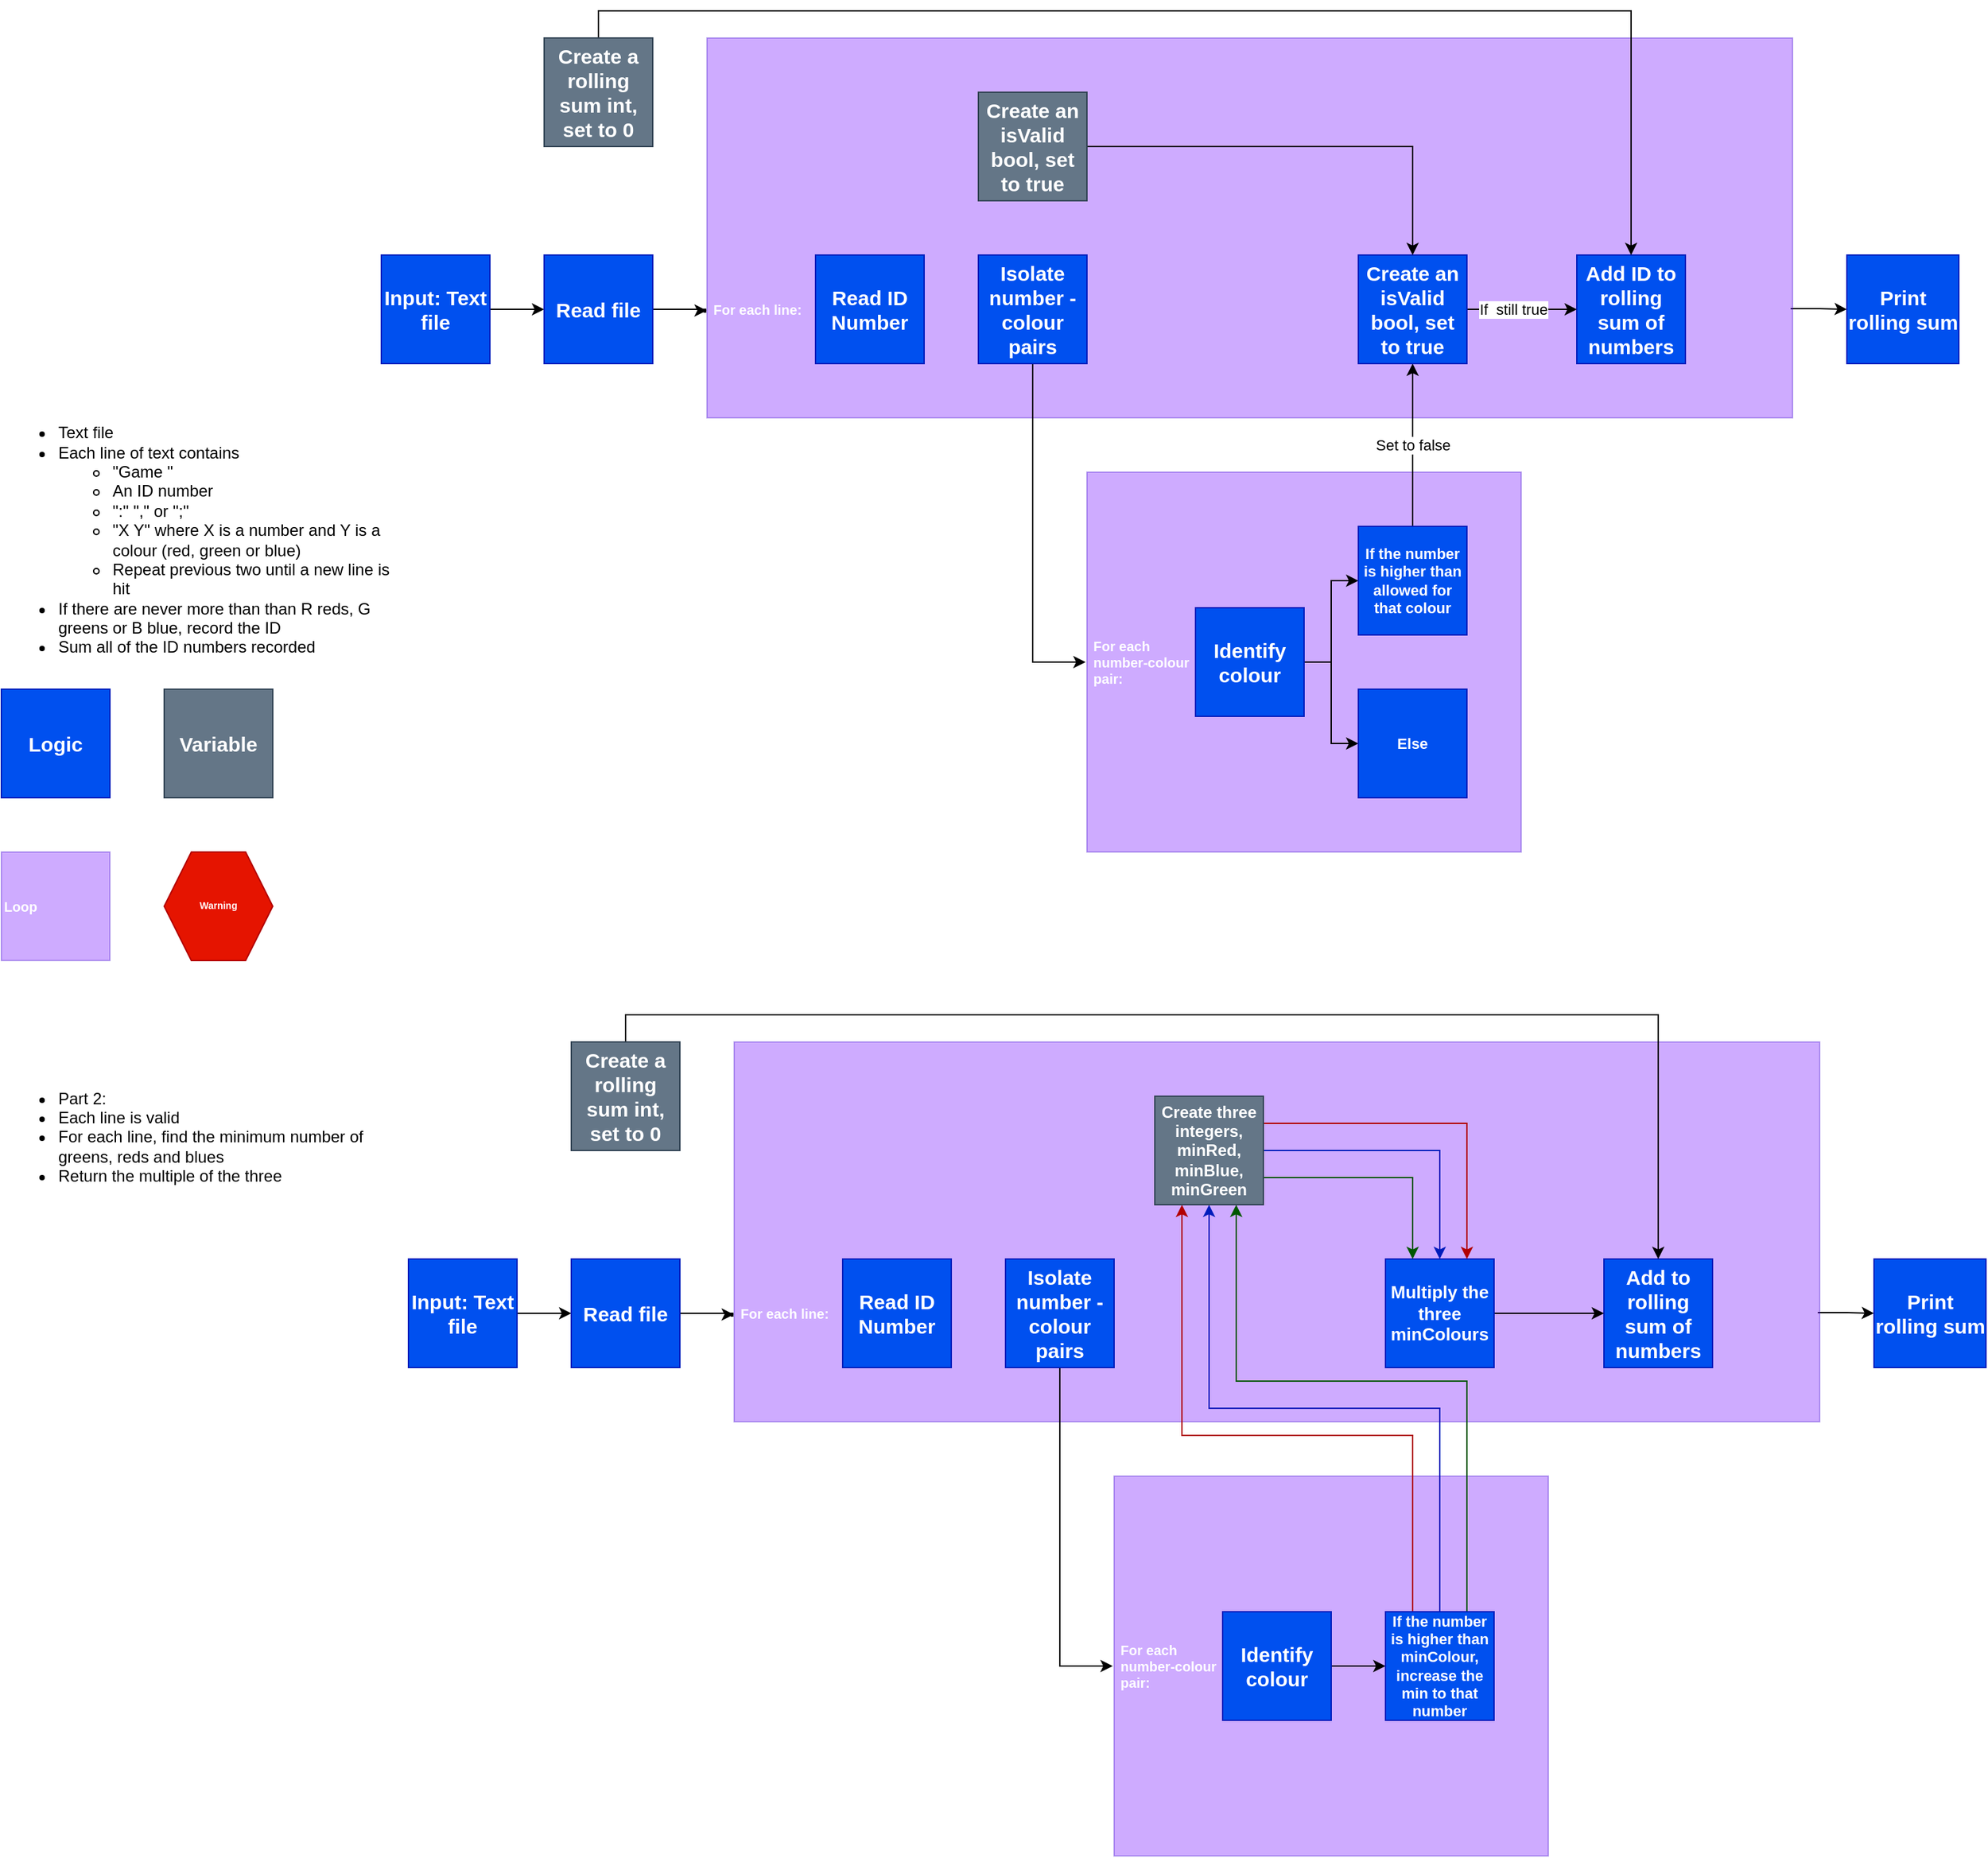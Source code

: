 <mxfile version="22.0.0" type="device">
  <diagram name="Page-1" id="vqjAzrfxEGKw4viCECDy">
    <mxGraphModel dx="1195" dy="1866" grid="1" gridSize="10" guides="1" tooltips="1" connect="1" arrows="1" fold="1" page="1" pageScale="1" pageWidth="827" pageHeight="1169" math="0" shadow="0">
      <root>
        <mxCell id="0" />
        <mxCell id="1" parent="0" />
        <mxCell id="XqE2a7MelFlq-JSurqiv-17" value="&amp;nbsp;For each &lt;br&gt;&amp;nbsp;number-colour &lt;br&gt;&amp;nbsp;pair:" style="rounded=0;whiteSpace=wrap;html=1;fillColor=#6a00ff;fontColor=#ffffff;strokeColor=#3700CC;fontSize=10;fontStyle=1;align=left;opacity=33;perimeterSpacing=1;strokeWidth=1;" vertex="1" parent="1">
          <mxGeometry x="840" y="240" width="320" height="280" as="geometry" />
        </mxCell>
        <mxCell id="XqE2a7MelFlq-JSurqiv-1" style="edgeStyle=orthogonalEdgeStyle;rounded=0;orthogonalLoop=1;jettySize=auto;html=1;exitX=1;exitY=0.5;exitDx=0;exitDy=0;entryX=0;entryY=0.5;entryDx=0;entryDy=0;" edge="1" parent="1" source="XqE2a7MelFlq-JSurqiv-2" target="XqE2a7MelFlq-JSurqiv-5">
          <mxGeometry relative="1" as="geometry" />
        </mxCell>
        <mxCell id="XqE2a7MelFlq-JSurqiv-2" value="Input: Text file" style="rounded=0;whiteSpace=wrap;html=1;fillColor=#0050ef;fontColor=#ffffff;strokeColor=#001DBC;fontSize=15;fontStyle=1" vertex="1" parent="1">
          <mxGeometry x="320" y="80" width="80" height="80" as="geometry" />
        </mxCell>
        <mxCell id="XqE2a7MelFlq-JSurqiv-3" value="&lt;div style=&quot;&quot;&gt;&lt;ul&gt;&lt;li&gt;&lt;span style=&quot;background-color: initial;&quot;&gt;Text file&lt;/span&gt;&lt;/li&gt;&lt;li&gt;Each line of text contains&amp;nbsp;&lt;/li&gt;&lt;ul&gt;&lt;li&gt;&quot;Game &quot;&lt;/li&gt;&lt;li&gt;An ID number&lt;/li&gt;&lt;li&gt;&quot;:&quot; &quot;,&quot; or &quot;;&quot;&lt;/li&gt;&lt;li&gt;&quot;X Y&quot; where X is a number and Y is a colour (red, green or blue)&lt;/li&gt;&lt;li&gt;Repeat previous two until a new line is hit&lt;/li&gt;&lt;/ul&gt;&lt;li&gt;If there are never more than than R reds, G greens or B blue, record the ID&amp;nbsp;&lt;/li&gt;&lt;li&gt;Sum all of the ID numbers recorded&lt;/li&gt;&lt;/ul&gt;&lt;/div&gt;" style="text;html=1;strokeColor=none;fillColor=none;align=left;verticalAlign=middle;whiteSpace=wrap;rounded=0;" vertex="1" parent="1">
          <mxGeometry x="40" y="200" width="300" height="180" as="geometry" />
        </mxCell>
        <mxCell id="XqE2a7MelFlq-JSurqiv-4" style="edgeStyle=orthogonalEdgeStyle;rounded=0;orthogonalLoop=1;jettySize=auto;html=1;exitX=1;exitY=0.5;exitDx=0;exitDy=0;entryX=0.001;entryY=0.716;entryDx=0;entryDy=0;entryPerimeter=0;" edge="1" parent="1" source="XqE2a7MelFlq-JSurqiv-5" target="XqE2a7MelFlq-JSurqiv-7">
          <mxGeometry relative="1" as="geometry">
            <Array as="points">
              <mxPoint x="559" y="120" />
              <mxPoint x="559" y="122" />
              <mxPoint x="558" y="122" />
              <mxPoint x="558" y="121" />
            </Array>
          </mxGeometry>
        </mxCell>
        <mxCell id="XqE2a7MelFlq-JSurqiv-5" value="Read file" style="rounded=0;whiteSpace=wrap;html=1;fillColor=#0050ef;fontColor=#ffffff;strokeColor=#001DBC;fontSize=15;fontStyle=1" vertex="1" parent="1">
          <mxGeometry x="440" y="80" width="80" height="80" as="geometry" />
        </mxCell>
        <mxCell id="XqE2a7MelFlq-JSurqiv-6" value="" style="edgeStyle=orthogonalEdgeStyle;rounded=0;orthogonalLoop=1;jettySize=auto;html=1;exitX=0.997;exitY=0.711;exitDx=0;exitDy=0;exitPerimeter=0;" edge="1" parent="1" source="XqE2a7MelFlq-JSurqiv-7" target="XqE2a7MelFlq-JSurqiv-13">
          <mxGeometry relative="1" as="geometry">
            <mxPoint x="1321" y="120" as="sourcePoint" />
          </mxGeometry>
        </mxCell>
        <mxCell id="XqE2a7MelFlq-JSurqiv-7" value="&lt;br&gt;&lt;br&gt;&lt;br&gt;&lt;br&gt;&lt;br&gt;&lt;br&gt;&lt;br&gt;&lt;br&gt;&lt;br&gt;&lt;br&gt;&amp;nbsp;For each line:" style="rounded=0;whiteSpace=wrap;html=1;fillColor=#6a00ff;fontColor=#ffffff;strokeColor=#3700CC;fontSize=10;fontStyle=1;align=left;opacity=33;perimeterSpacing=1;strokeWidth=1;" vertex="1" parent="1">
          <mxGeometry x="560" y="-80" width="800" height="280" as="geometry" />
        </mxCell>
        <mxCell id="XqE2a7MelFlq-JSurqiv-9" value="Read ID Number" style="rounded=0;whiteSpace=wrap;html=1;fillColor=#0050ef;fontColor=#ffffff;strokeColor=#001DBC;fontSize=15;fontStyle=1" vertex="1" parent="1">
          <mxGeometry x="640" y="80" width="80" height="80" as="geometry" />
        </mxCell>
        <mxCell id="XqE2a7MelFlq-JSurqiv-12" value="Add ID to&lt;br&gt;rolling sum of numbers" style="rounded=0;whiteSpace=wrap;html=1;fillColor=#0050ef;fontColor=#ffffff;strokeColor=#001DBC;fontSize=15;fontStyle=1" vertex="1" parent="1">
          <mxGeometry x="1201" y="80" width="80" height="80" as="geometry" />
        </mxCell>
        <mxCell id="XqE2a7MelFlq-JSurqiv-13" value="Print rolling sum" style="rounded=0;whiteSpace=wrap;html=1;fillColor=#0050ef;fontColor=#ffffff;strokeColor=#001DBC;fontSize=15;fontStyle=1" vertex="1" parent="1">
          <mxGeometry x="1400" y="80" width="82.5" height="80" as="geometry" />
        </mxCell>
        <mxCell id="XqE2a7MelFlq-JSurqiv-22" style="edgeStyle=orthogonalEdgeStyle;rounded=0;orthogonalLoop=1;jettySize=auto;html=1;exitX=0.5;exitY=1;exitDx=0;exitDy=0;entryX=0;entryY=0.5;entryDx=0;entryDy=0;" edge="1" parent="1" source="XqE2a7MelFlq-JSurqiv-15" target="XqE2a7MelFlq-JSurqiv-17">
          <mxGeometry relative="1" as="geometry" />
        </mxCell>
        <mxCell id="XqE2a7MelFlq-JSurqiv-15" value="Isolate number - colour pairs" style="rounded=0;whiteSpace=wrap;html=1;fillColor=#0050ef;fontColor=#ffffff;strokeColor=#001DBC;fontSize=15;fontStyle=1" vertex="1" parent="1">
          <mxGeometry x="760" y="80" width="80" height="80" as="geometry" />
        </mxCell>
        <mxCell id="XqE2a7MelFlq-JSurqiv-23" style="edgeStyle=orthogonalEdgeStyle;rounded=0;orthogonalLoop=1;jettySize=auto;html=1;exitX=1;exitY=0.5;exitDx=0;exitDy=0;entryX=0;entryY=0.5;entryDx=0;entryDy=0;" edge="1" parent="1" source="XqE2a7MelFlq-JSurqiv-16" target="XqE2a7MelFlq-JSurqiv-18">
          <mxGeometry relative="1" as="geometry" />
        </mxCell>
        <mxCell id="XqE2a7MelFlq-JSurqiv-25" style="edgeStyle=orthogonalEdgeStyle;rounded=0;orthogonalLoop=1;jettySize=auto;html=1;exitX=1;exitY=0.5;exitDx=0;exitDy=0;entryX=0;entryY=0.5;entryDx=0;entryDy=0;" edge="1" parent="1" source="XqE2a7MelFlq-JSurqiv-16" target="XqE2a7MelFlq-JSurqiv-24">
          <mxGeometry relative="1" as="geometry" />
        </mxCell>
        <mxCell id="XqE2a7MelFlq-JSurqiv-16" value="Identify colour" style="rounded=0;whiteSpace=wrap;html=1;fillColor=#0050ef;fontColor=#ffffff;strokeColor=#001DBC;fontSize=15;fontStyle=1" vertex="1" parent="1">
          <mxGeometry x="920" y="340" width="80" height="80" as="geometry" />
        </mxCell>
        <mxCell id="XqE2a7MelFlq-JSurqiv-21" value="Set to false" style="edgeStyle=orthogonalEdgeStyle;rounded=0;orthogonalLoop=1;jettySize=auto;html=1;exitX=0.5;exitY=0;exitDx=0;exitDy=0;entryX=0.5;entryY=1;entryDx=0;entryDy=0;" edge="1" parent="1" source="XqE2a7MelFlq-JSurqiv-18" target="XqE2a7MelFlq-JSurqiv-20">
          <mxGeometry relative="1" as="geometry" />
        </mxCell>
        <mxCell id="XqE2a7MelFlq-JSurqiv-18" value="If the number is higher than allowed for that colour" style="rounded=0;whiteSpace=wrap;html=1;fillColor=#0050ef;fontColor=#ffffff;strokeColor=#001DBC;fontSize=11;fontStyle=1" vertex="1" parent="1">
          <mxGeometry x="1040" y="280" width="80" height="80" as="geometry" />
        </mxCell>
        <mxCell id="XqE2a7MelFlq-JSurqiv-26" value="If&amp;nbsp; still true" style="edgeStyle=orthogonalEdgeStyle;rounded=0;orthogonalLoop=1;jettySize=auto;html=1;exitX=1;exitY=0.5;exitDx=0;exitDy=0;" edge="1" parent="1" source="XqE2a7MelFlq-JSurqiv-20" target="XqE2a7MelFlq-JSurqiv-12">
          <mxGeometry x="-0.17" relative="1" as="geometry">
            <mxPoint x="1240" y="120" as="targetPoint" />
            <mxPoint as="offset" />
          </mxGeometry>
        </mxCell>
        <mxCell id="XqE2a7MelFlq-JSurqiv-20" value="Create an isValid bool, set to true" style="rounded=0;whiteSpace=wrap;html=1;fillColor=#0050ef;fontColor=#ffffff;strokeColor=#001DBC;fontSize=15;fontStyle=1" vertex="1" parent="1">
          <mxGeometry x="1040" y="80" width="80" height="80" as="geometry" />
        </mxCell>
        <mxCell id="XqE2a7MelFlq-JSurqiv-24" value="Else" style="rounded=0;whiteSpace=wrap;html=1;fillColor=#0050ef;fontColor=#ffffff;strokeColor=#001DBC;fontSize=11;fontStyle=1" vertex="1" parent="1">
          <mxGeometry x="1040" y="400" width="80" height="80" as="geometry" />
        </mxCell>
        <mxCell id="XqE2a7MelFlq-JSurqiv-29" style="edgeStyle=orthogonalEdgeStyle;rounded=0;orthogonalLoop=1;jettySize=auto;html=1;exitX=0.5;exitY=0;exitDx=0;exitDy=0;entryX=0.5;entryY=0;entryDx=0;entryDy=0;" edge="1" parent="1" source="XqE2a7MelFlq-JSurqiv-27" target="XqE2a7MelFlq-JSurqiv-12">
          <mxGeometry relative="1" as="geometry" />
        </mxCell>
        <mxCell id="XqE2a7MelFlq-JSurqiv-27" value="Create a rolling sum int, set to 0" style="rounded=0;whiteSpace=wrap;html=1;fillColor=#647687;fontColor=#ffffff;strokeColor=#314354;fontSize=15;fontStyle=1" vertex="1" parent="1">
          <mxGeometry x="440" y="-80" width="80" height="80" as="geometry" />
        </mxCell>
        <mxCell id="XqE2a7MelFlq-JSurqiv-30" style="edgeStyle=orthogonalEdgeStyle;rounded=0;orthogonalLoop=1;jettySize=auto;html=1;exitX=1;exitY=0.5;exitDx=0;exitDy=0;entryX=0.5;entryY=0;entryDx=0;entryDy=0;" edge="1" parent="1" source="XqE2a7MelFlq-JSurqiv-28" target="XqE2a7MelFlq-JSurqiv-20">
          <mxGeometry relative="1" as="geometry" />
        </mxCell>
        <mxCell id="XqE2a7MelFlq-JSurqiv-28" value="Create an isValid bool, set to true" style="rounded=0;whiteSpace=wrap;html=1;fillColor=#647687;fontColor=#ffffff;strokeColor=#314354;fontSize=15;fontStyle=1" vertex="1" parent="1">
          <mxGeometry x="760" y="-40" width="80" height="80" as="geometry" />
        </mxCell>
        <mxCell id="XqE2a7MelFlq-JSurqiv-31" value="Logic" style="rounded=0;whiteSpace=wrap;html=1;fillColor=#0050ef;fontColor=#ffffff;strokeColor=#001DBC;fontSize=15;fontStyle=1" vertex="1" parent="1">
          <mxGeometry x="40" y="400" width="80" height="80" as="geometry" />
        </mxCell>
        <mxCell id="XqE2a7MelFlq-JSurqiv-32" value="Variable" style="rounded=0;whiteSpace=wrap;html=1;fillColor=#647687;fontColor=#ffffff;strokeColor=#314354;fontSize=15;fontStyle=1" vertex="1" parent="1">
          <mxGeometry x="160" y="400" width="80" height="80" as="geometry" />
        </mxCell>
        <mxCell id="XqE2a7MelFlq-JSurqiv-33" value="Loop" style="rounded=0;whiteSpace=wrap;html=1;fillColor=#6a00ff;fontColor=#ffffff;strokeColor=#3700CC;fontSize=10;fontStyle=1;align=left;opacity=33;perimeterSpacing=1;strokeWidth=1;" vertex="1" parent="1">
          <mxGeometry x="40" y="520" width="80" height="80" as="geometry" />
        </mxCell>
        <mxCell id="XqE2a7MelFlq-JSurqiv-34" value="Warning" style="shape=hexagon;perimeter=hexagonPerimeter2;whiteSpace=wrap;html=1;fixedSize=1;fillColor=#e51400;fontColor=#ffffff;strokeColor=#B20000;fontStyle=1;fontSize=7;" vertex="1" parent="1">
          <mxGeometry x="160" y="520" width="80" height="80" as="geometry" />
        </mxCell>
        <mxCell id="XqE2a7MelFlq-JSurqiv-35" value="&lt;div style=&quot;&quot;&gt;&lt;ul&gt;&lt;li&gt;Part 2:&lt;/li&gt;&lt;li&gt;Each line is valid&lt;/li&gt;&lt;li&gt;For each line, find the minimum number of greens, reds and blues&lt;/li&gt;&lt;li&gt;Return the multiple of the three&lt;/li&gt;&lt;/ul&gt;&lt;/div&gt;" style="text;html=1;strokeColor=none;fillColor=none;align=left;verticalAlign=middle;whiteSpace=wrap;rounded=0;" vertex="1" parent="1">
          <mxGeometry x="40" y="640" width="300" height="180" as="geometry" />
        </mxCell>
        <mxCell id="XqE2a7MelFlq-JSurqiv-36" value="&amp;nbsp;For each &lt;br&gt;&amp;nbsp;number-colour &lt;br&gt;&amp;nbsp;pair:" style="rounded=0;whiteSpace=wrap;html=1;fillColor=#6a00ff;fontColor=#ffffff;strokeColor=#3700CC;fontSize=10;fontStyle=1;align=left;opacity=33;perimeterSpacing=1;strokeWidth=1;" vertex="1" parent="1">
          <mxGeometry x="860" y="980" width="320" height="280" as="geometry" />
        </mxCell>
        <mxCell id="XqE2a7MelFlq-JSurqiv-37" style="edgeStyle=orthogonalEdgeStyle;rounded=0;orthogonalLoop=1;jettySize=auto;html=1;exitX=1;exitY=0.5;exitDx=0;exitDy=0;entryX=0;entryY=0.5;entryDx=0;entryDy=0;" edge="1" parent="1" source="XqE2a7MelFlq-JSurqiv-38" target="XqE2a7MelFlq-JSurqiv-40">
          <mxGeometry relative="1" as="geometry" />
        </mxCell>
        <mxCell id="XqE2a7MelFlq-JSurqiv-38" value="Input: Text file" style="rounded=0;whiteSpace=wrap;html=1;fillColor=#0050ef;fontColor=#ffffff;strokeColor=#001DBC;fontSize=15;fontStyle=1" vertex="1" parent="1">
          <mxGeometry x="340" y="820" width="80" height="80" as="geometry" />
        </mxCell>
        <mxCell id="XqE2a7MelFlq-JSurqiv-39" style="edgeStyle=orthogonalEdgeStyle;rounded=0;orthogonalLoop=1;jettySize=auto;html=1;exitX=1;exitY=0.5;exitDx=0;exitDy=0;entryX=0.001;entryY=0.716;entryDx=0;entryDy=0;entryPerimeter=0;" edge="1" parent="1" source="XqE2a7MelFlq-JSurqiv-40" target="XqE2a7MelFlq-JSurqiv-42">
          <mxGeometry relative="1" as="geometry">
            <Array as="points">
              <mxPoint x="579" y="860" />
              <mxPoint x="579" y="862" />
              <mxPoint x="578" y="862" />
              <mxPoint x="578" y="861" />
            </Array>
          </mxGeometry>
        </mxCell>
        <mxCell id="XqE2a7MelFlq-JSurqiv-40" value="Read file" style="rounded=0;whiteSpace=wrap;html=1;fillColor=#0050ef;fontColor=#ffffff;strokeColor=#001DBC;fontSize=15;fontStyle=1" vertex="1" parent="1">
          <mxGeometry x="460" y="820" width="80" height="80" as="geometry" />
        </mxCell>
        <mxCell id="XqE2a7MelFlq-JSurqiv-41" value="" style="edgeStyle=orthogonalEdgeStyle;rounded=0;orthogonalLoop=1;jettySize=auto;html=1;exitX=0.997;exitY=0.711;exitDx=0;exitDy=0;exitPerimeter=0;" edge="1" parent="1" source="XqE2a7MelFlq-JSurqiv-42" target="XqE2a7MelFlq-JSurqiv-45">
          <mxGeometry relative="1" as="geometry">
            <mxPoint x="1341" y="860" as="sourcePoint" />
          </mxGeometry>
        </mxCell>
        <mxCell id="XqE2a7MelFlq-JSurqiv-42" value="&lt;br&gt;&lt;br&gt;&lt;br&gt;&lt;br&gt;&lt;br&gt;&lt;br&gt;&lt;br&gt;&lt;br&gt;&lt;br&gt;&lt;br&gt;&amp;nbsp;For each line:" style="rounded=0;whiteSpace=wrap;html=1;fillColor=#6a00ff;fontColor=#ffffff;strokeColor=#3700CC;fontSize=10;fontStyle=1;align=left;opacity=33;perimeterSpacing=1;strokeWidth=1;" vertex="1" parent="1">
          <mxGeometry x="580" y="660" width="800" height="280" as="geometry" />
        </mxCell>
        <mxCell id="XqE2a7MelFlq-JSurqiv-43" value="Read ID Number" style="rounded=0;whiteSpace=wrap;html=1;fillColor=#0050ef;fontColor=#ffffff;strokeColor=#001DBC;fontSize=15;fontStyle=1" vertex="1" parent="1">
          <mxGeometry x="660" y="820" width="80" height="80" as="geometry" />
        </mxCell>
        <mxCell id="XqE2a7MelFlq-JSurqiv-44" value="Add to&lt;br&gt;rolling sum of numbers" style="rounded=0;whiteSpace=wrap;html=1;fillColor=#0050ef;fontColor=#ffffff;strokeColor=#001DBC;fontSize=15;fontStyle=1" vertex="1" parent="1">
          <mxGeometry x="1221" y="820" width="80" height="80" as="geometry" />
        </mxCell>
        <mxCell id="XqE2a7MelFlq-JSurqiv-45" value="Print rolling sum" style="rounded=0;whiteSpace=wrap;html=1;fillColor=#0050ef;fontColor=#ffffff;strokeColor=#001DBC;fontSize=15;fontStyle=1" vertex="1" parent="1">
          <mxGeometry x="1420" y="820" width="82.5" height="80" as="geometry" />
        </mxCell>
        <mxCell id="XqE2a7MelFlq-JSurqiv-46" style="edgeStyle=orthogonalEdgeStyle;rounded=0;orthogonalLoop=1;jettySize=auto;html=1;exitX=0.5;exitY=1;exitDx=0;exitDy=0;entryX=0;entryY=0.5;entryDx=0;entryDy=0;" edge="1" parent="1" source="XqE2a7MelFlq-JSurqiv-47" target="XqE2a7MelFlq-JSurqiv-36">
          <mxGeometry relative="1" as="geometry" />
        </mxCell>
        <mxCell id="XqE2a7MelFlq-JSurqiv-47" value="Isolate number - colour pairs" style="rounded=0;whiteSpace=wrap;html=1;fillColor=#0050ef;fontColor=#ffffff;strokeColor=#001DBC;fontSize=15;fontStyle=1" vertex="1" parent="1">
          <mxGeometry x="780" y="820" width="80" height="80" as="geometry" />
        </mxCell>
        <mxCell id="XqE2a7MelFlq-JSurqiv-48" style="edgeStyle=orthogonalEdgeStyle;rounded=0;orthogonalLoop=1;jettySize=auto;html=1;exitX=1;exitY=0.5;exitDx=0;exitDy=0;entryX=0;entryY=0.5;entryDx=0;entryDy=0;" edge="1" parent="1" source="XqE2a7MelFlq-JSurqiv-50" target="XqE2a7MelFlq-JSurqiv-52">
          <mxGeometry relative="1" as="geometry" />
        </mxCell>
        <mxCell id="XqE2a7MelFlq-JSurqiv-50" value="Identify colour" style="rounded=0;whiteSpace=wrap;html=1;fillColor=#0050ef;fontColor=#ffffff;strokeColor=#001DBC;fontSize=15;fontStyle=1" vertex="1" parent="1">
          <mxGeometry x="940" y="1080" width="80" height="80" as="geometry" />
        </mxCell>
        <mxCell id="XqE2a7MelFlq-JSurqiv-51" value="" style="edgeStyle=orthogonalEdgeStyle;rounded=0;orthogonalLoop=1;jettySize=auto;html=1;exitX=0.5;exitY=0;exitDx=0;exitDy=0;entryX=0.5;entryY=1;entryDx=0;entryDy=0;fillColor=#0050ef;strokeColor=#001DBC;" edge="1" parent="1" source="XqE2a7MelFlq-JSurqiv-52" target="XqE2a7MelFlq-JSurqiv-59">
          <mxGeometry relative="1" as="geometry" />
        </mxCell>
        <mxCell id="XqE2a7MelFlq-JSurqiv-62" style="edgeStyle=orthogonalEdgeStyle;rounded=0;orthogonalLoop=1;jettySize=auto;html=1;exitX=0.25;exitY=0;exitDx=0;exitDy=0;entryX=0.25;entryY=1;entryDx=0;entryDy=0;fillColor=#e51400;strokeColor=#B20000;" edge="1" parent="1" source="XqE2a7MelFlq-JSurqiv-52" target="XqE2a7MelFlq-JSurqiv-59">
          <mxGeometry relative="1" as="geometry">
            <Array as="points">
              <mxPoint x="1080" y="950" />
              <mxPoint x="910" y="950" />
            </Array>
          </mxGeometry>
        </mxCell>
        <mxCell id="XqE2a7MelFlq-JSurqiv-63" style="edgeStyle=orthogonalEdgeStyle;rounded=0;orthogonalLoop=1;jettySize=auto;html=1;exitX=0.75;exitY=0;exitDx=0;exitDy=0;entryX=0.75;entryY=1;entryDx=0;entryDy=0;fillColor=#008a00;strokeColor=#005700;" edge="1" parent="1" source="XqE2a7MelFlq-JSurqiv-52" target="XqE2a7MelFlq-JSurqiv-59">
          <mxGeometry relative="1" as="geometry">
            <Array as="points">
              <mxPoint x="1120" y="910" />
              <mxPoint x="950" y="910" />
            </Array>
          </mxGeometry>
        </mxCell>
        <mxCell id="XqE2a7MelFlq-JSurqiv-52" value="If the number is higher than minColour, increase the min to that number" style="rounded=0;whiteSpace=wrap;html=1;fillColor=#0050ef;fontColor=#ffffff;strokeColor=#001DBC;fontSize=11;fontStyle=1" vertex="1" parent="1">
          <mxGeometry x="1060" y="1080" width="80" height="80" as="geometry" />
        </mxCell>
        <mxCell id="XqE2a7MelFlq-JSurqiv-53" value="" style="edgeStyle=orthogonalEdgeStyle;rounded=0;orthogonalLoop=1;jettySize=auto;html=1;exitX=1;exitY=0.5;exitDx=0;exitDy=0;" edge="1" parent="1" source="XqE2a7MelFlq-JSurqiv-54" target="XqE2a7MelFlq-JSurqiv-44">
          <mxGeometry x="-0.17" relative="1" as="geometry">
            <mxPoint x="1260" y="860" as="targetPoint" />
            <mxPoint as="offset" />
          </mxGeometry>
        </mxCell>
        <mxCell id="XqE2a7MelFlq-JSurqiv-54" value="Multiply the three minColours" style="rounded=0;whiteSpace=wrap;html=1;fillColor=#0050ef;fontColor=#ffffff;strokeColor=#001DBC;fontSize=13;fontStyle=1" vertex="1" parent="1">
          <mxGeometry x="1060" y="820" width="80" height="80" as="geometry" />
        </mxCell>
        <mxCell id="XqE2a7MelFlq-JSurqiv-56" style="edgeStyle=orthogonalEdgeStyle;rounded=0;orthogonalLoop=1;jettySize=auto;html=1;exitX=0.5;exitY=0;exitDx=0;exitDy=0;entryX=0.5;entryY=0;entryDx=0;entryDy=0;" edge="1" parent="1" source="XqE2a7MelFlq-JSurqiv-57" target="XqE2a7MelFlq-JSurqiv-44">
          <mxGeometry relative="1" as="geometry" />
        </mxCell>
        <mxCell id="XqE2a7MelFlq-JSurqiv-57" value="Create a rolling sum int, set to 0" style="rounded=0;whiteSpace=wrap;html=1;fillColor=#647687;fontColor=#ffffff;strokeColor=#314354;fontSize=15;fontStyle=1" vertex="1" parent="1">
          <mxGeometry x="460" y="660" width="80" height="80" as="geometry" />
        </mxCell>
        <mxCell id="XqE2a7MelFlq-JSurqiv-58" style="edgeStyle=orthogonalEdgeStyle;rounded=0;orthogonalLoop=1;jettySize=auto;html=1;exitX=1;exitY=0.5;exitDx=0;exitDy=0;entryX=0.5;entryY=0;entryDx=0;entryDy=0;fillColor=#0050ef;strokeColor=#001DBC;" edge="1" parent="1" source="XqE2a7MelFlq-JSurqiv-59" target="XqE2a7MelFlq-JSurqiv-54">
          <mxGeometry relative="1" as="geometry" />
        </mxCell>
        <mxCell id="XqE2a7MelFlq-JSurqiv-60" style="edgeStyle=orthogonalEdgeStyle;rounded=0;orthogonalLoop=1;jettySize=auto;html=1;exitX=1;exitY=0.75;exitDx=0;exitDy=0;entryX=0.25;entryY=0;entryDx=0;entryDy=0;fillColor=#008a00;strokeColor=#005700;" edge="1" parent="1" source="XqE2a7MelFlq-JSurqiv-59" target="XqE2a7MelFlq-JSurqiv-54">
          <mxGeometry relative="1" as="geometry" />
        </mxCell>
        <mxCell id="XqE2a7MelFlq-JSurqiv-61" style="edgeStyle=orthogonalEdgeStyle;rounded=0;orthogonalLoop=1;jettySize=auto;html=1;exitX=1;exitY=0.25;exitDx=0;exitDy=0;entryX=0.75;entryY=0;entryDx=0;entryDy=0;fillColor=#e51400;strokeColor=#B20000;" edge="1" parent="1" source="XqE2a7MelFlq-JSurqiv-59" target="XqE2a7MelFlq-JSurqiv-54">
          <mxGeometry relative="1" as="geometry" />
        </mxCell>
        <mxCell id="XqE2a7MelFlq-JSurqiv-59" value="Create three integers, minRed, minBlue, minGreen" style="rounded=0;whiteSpace=wrap;html=1;fillColor=#647687;fontColor=#ffffff;strokeColor=#314354;fontSize=12;fontStyle=1" vertex="1" parent="1">
          <mxGeometry x="890" y="700" width="80" height="80" as="geometry" />
        </mxCell>
      </root>
    </mxGraphModel>
  </diagram>
</mxfile>
